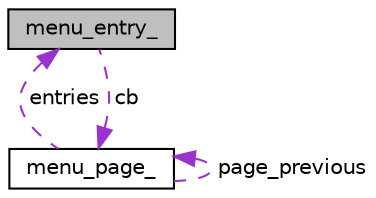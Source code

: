 digraph "menu_entry_"
{
  edge [fontname="Helvetica",fontsize="10",labelfontname="Helvetica",labelfontsize="10"];
  node [fontname="Helvetica",fontsize="10",shape=record];
  Node1 [label="menu_entry_",height=0.2,width=0.4,color="black", fillcolor="grey75", style="filled", fontcolor="black"];
  Node2 -> Node1 [dir="back",color="darkorchid3",fontsize="10",style="dashed",label=" cb" ,fontname="Helvetica"];
  Node2 [label="menu_page_",height=0.2,width=0.4,color="black", fillcolor="white", style="filled",URL="$structmenu__page__.html"];
  Node2 -> Node2 [dir="back",color="darkorchid3",fontsize="10",style="dashed",label=" page_previous" ,fontname="Helvetica"];
  Node1 -> Node2 [dir="back",color="darkorchid3",fontsize="10",style="dashed",label=" entries" ,fontname="Helvetica"];
}
